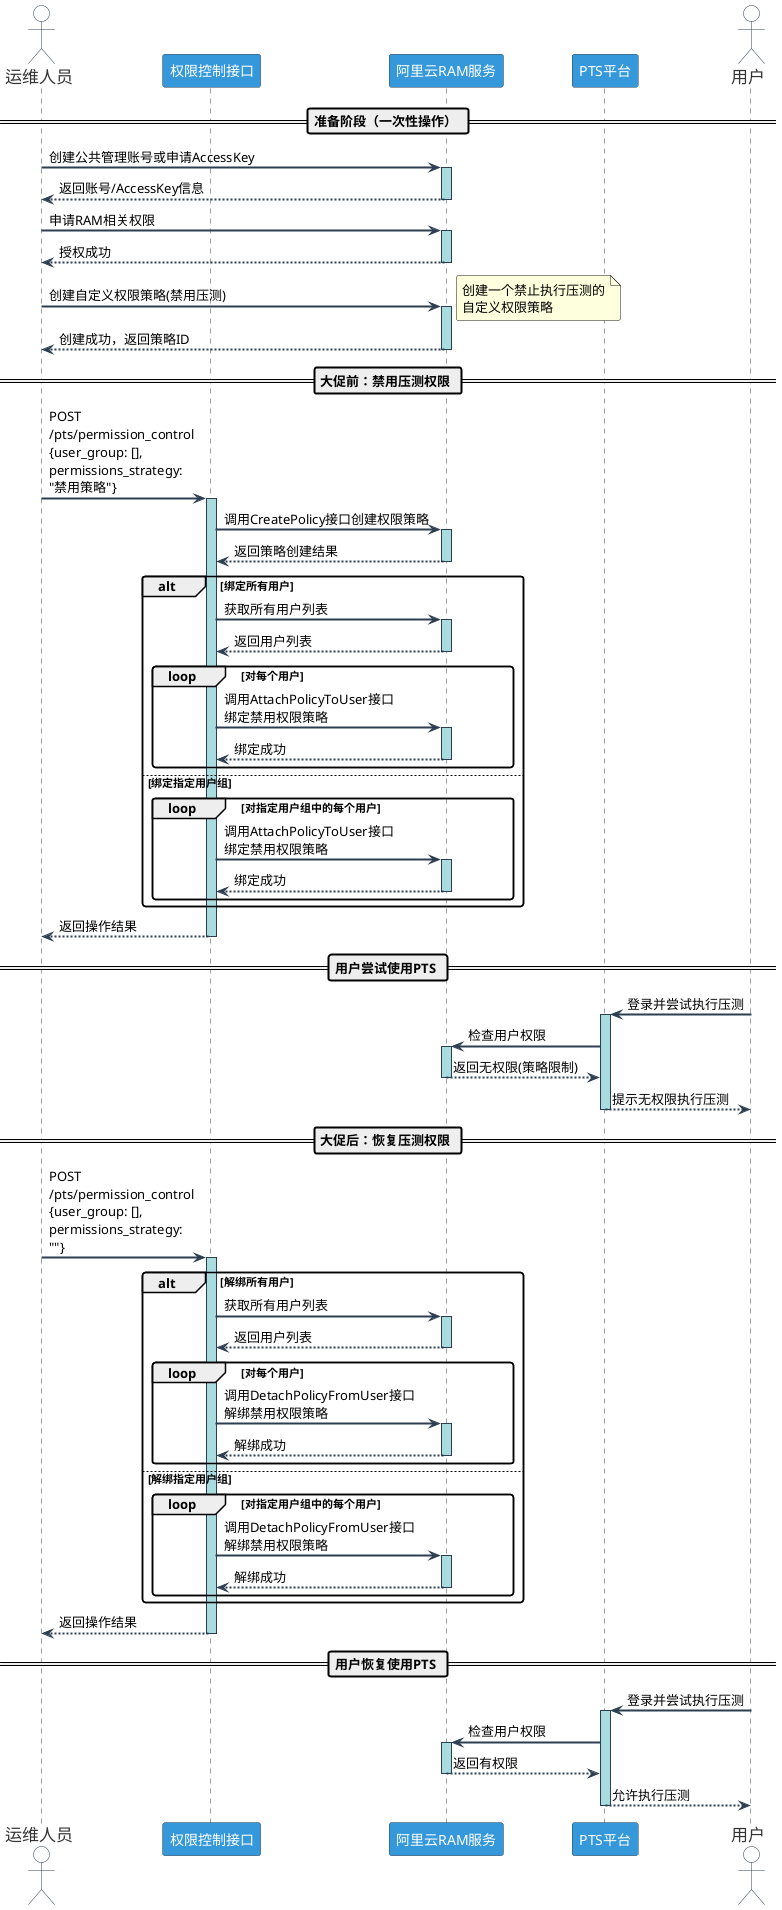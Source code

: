 @startuml PTS平台权限控制流程图
skinparam defaultFontName "PingFang SC"
skinparam sequenceArrowThickness 2
skinparam roundcorner 5
skinparam maxMessageSize 150

skinparam sequence {
    ArrowColor #2C3E50
    ActorBorderColor #2C3E50
    LifeLineBorderColor #2C3E50
    LifeLineBackgroundColor #A9DCDF
    
    ParticipantBorderColor #2C3E50
    ParticipantBackgroundColor #3498DB
    ParticipantFontColor #FFFFFF
    
    ActorBackgroundColor #FEFEFE
    ActorFontColor #333333
    ActorFontSize 17
    ActorFontName "PingFang SC"
}

actor "运维人员" as Admin
participant "权限控制接口" as API
participant "阿里云RAM服务" as RAM
participant "PTS平台" as PTS
actor "用户" as User

== 准备阶段（一次性操作） ==

Admin -> RAM: 创建公共管理账号或申请AccessKey
activate RAM
RAM --> Admin: 返回账号/AccessKey信息
deactivate RAM

Admin -> RAM: 申请RAM相关权限
activate RAM
RAM --> Admin: 授权成功
deactivate RAM

Admin -> RAM: 创建自定义权限策略(禁用压测)
activate RAM
note right
  创建一个禁止执行压测的
  自定义权限策略
end note
RAM --> Admin: 创建成功，返回策略ID
deactivate RAM

== 大促前：禁用压测权限 ==

Admin -> API: POST /pts/permission_control\n{user_group: [], permissions_strategy: "禁用策略"}
activate API

API -> RAM: 调用CreatePolicy接口创建权限策略
activate RAM
RAM --> API: 返回策略创建结果
deactivate RAM

alt 绑定所有用户
    API -> RAM: 获取所有用户列表
    activate RAM
    RAM --> API: 返回用户列表
    deactivate RAM
    
    loop 对每个用户
        API -> RAM: 调用AttachPolicyToUser接口\n绑定禁用权限策略
        activate RAM
        RAM --> API: 绑定成功
        deactivate RAM
    end
    
else 绑定指定用户组
    loop 对指定用户组中的每个用户
        API -> RAM: 调用AttachPolicyToUser接口\n绑定禁用权限策略
        activate RAM
        RAM --> API: 绑定成功
        deactivate RAM
    end
end

API --> Admin: 返回操作结果
deactivate API

== 用户尝试使用PTS ==

User -> PTS: 登录并尝试执行压测
activate PTS
PTS -> RAM: 检查用户权限
activate RAM
RAM --> PTS: 返回无权限(策略限制)
deactivate RAM
PTS --> User: 提示无权限执行压测
deactivate PTS

== 大促后：恢复压测权限 ==

Admin -> API: POST /pts/permission_control\n{user_group: [], permissions_strategy: ""}
activate API

alt 解绑所有用户
    API -> RAM: 获取所有用户列表
    activate RAM
    RAM --> API: 返回用户列表
    deactivate RAM
    
    loop 对每个用户
        API -> RAM: 调用DetachPolicyFromUser接口\n解绑禁用权限策略
        activate RAM
        RAM --> API: 解绑成功
        deactivate RAM
    end
    
else 解绑指定用户组
    loop 对指定用户组中的每个用户
        API -> RAM: 调用DetachPolicyFromUser接口\n解绑禁用权限策略
        activate RAM
        RAM --> API: 解绑成功
        deactivate RAM
    end
end

API --> Admin: 返回操作结果
deactivate API

== 用户恢复使用PTS ==

User -> PTS: 登录并尝试执行压测
activate PTS
PTS -> RAM: 检查用户权限
activate RAM
RAM --> PTS: 返回有权限
deactivate RAM
PTS --> User: 允许执行压测
deactivate PTS

@enduml 
